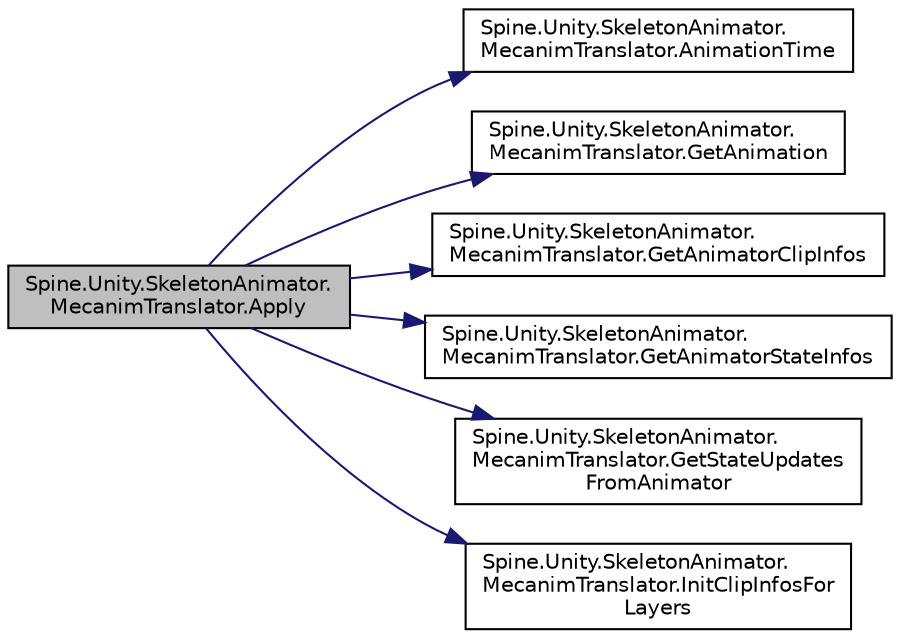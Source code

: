 digraph "Spine.Unity.SkeletonAnimator.MecanimTranslator.Apply"
{
 // LATEX_PDF_SIZE
  edge [fontname="Helvetica",fontsize="10",labelfontname="Helvetica",labelfontsize="10"];
  node [fontname="Helvetica",fontsize="10",shape=record];
  rankdir="LR";
  Node1 [label="Spine.Unity.SkeletonAnimator.\lMecanimTranslator.Apply",height=0.2,width=0.4,color="black", fillcolor="grey75", style="filled", fontcolor="black",tooltip=" "];
  Node1 -> Node2 [color="midnightblue",fontsize="10",style="solid"];
  Node2 [label="Spine.Unity.SkeletonAnimator.\lMecanimTranslator.AnimationTime",height=0.2,width=0.4,color="black", fillcolor="white", style="filled",URL="$class_spine_1_1_unity_1_1_skeleton_animator_1_1_mecanim_translator.html#a0c69201f868f4dc591619908b87c09fb",tooltip=" "];
  Node1 -> Node3 [color="midnightblue",fontsize="10",style="solid"];
  Node3 [label="Spine.Unity.SkeletonAnimator.\lMecanimTranslator.GetAnimation",height=0.2,width=0.4,color="black", fillcolor="white", style="filled",URL="$class_spine_1_1_unity_1_1_skeleton_animator_1_1_mecanim_translator.html#a2809b6dd16d822ac3aa7c97d4375174e",tooltip=" "];
  Node1 -> Node4 [color="midnightblue",fontsize="10",style="solid"];
  Node4 [label="Spine.Unity.SkeletonAnimator.\lMecanimTranslator.GetAnimatorClipInfos",height=0.2,width=0.4,color="black", fillcolor="white", style="filled",URL="$class_spine_1_1_unity_1_1_skeleton_animator_1_1_mecanim_translator.html#ac2995b939de5740ab76dbf5cc96b8a0d",tooltip=" "];
  Node1 -> Node5 [color="midnightblue",fontsize="10",style="solid"];
  Node5 [label="Spine.Unity.SkeletonAnimator.\lMecanimTranslator.GetAnimatorStateInfos",height=0.2,width=0.4,color="black", fillcolor="white", style="filled",URL="$class_spine_1_1_unity_1_1_skeleton_animator_1_1_mecanim_translator.html#a0dc9c2e13acd20e6e9bb19e9779cf563",tooltip=" "];
  Node1 -> Node6 [color="midnightblue",fontsize="10",style="solid"];
  Node6 [label="Spine.Unity.SkeletonAnimator.\lMecanimTranslator.GetStateUpdates\lFromAnimator",height=0.2,width=0.4,color="black", fillcolor="white", style="filled",URL="$class_spine_1_1_unity_1_1_skeleton_animator_1_1_mecanim_translator.html#aa8f2b86caf17b63b50c5cc181cdb2197",tooltip=" "];
  Node1 -> Node7 [color="midnightblue",fontsize="10",style="solid"];
  Node7 [label="Spine.Unity.SkeletonAnimator.\lMecanimTranslator.InitClipInfosFor\lLayers",height=0.2,width=0.4,color="black", fillcolor="white", style="filled",URL="$class_spine_1_1_unity_1_1_skeleton_animator_1_1_mecanim_translator.html#a086b6a77ed170e46e239c34eead58dbc",tooltip=" "];
}
